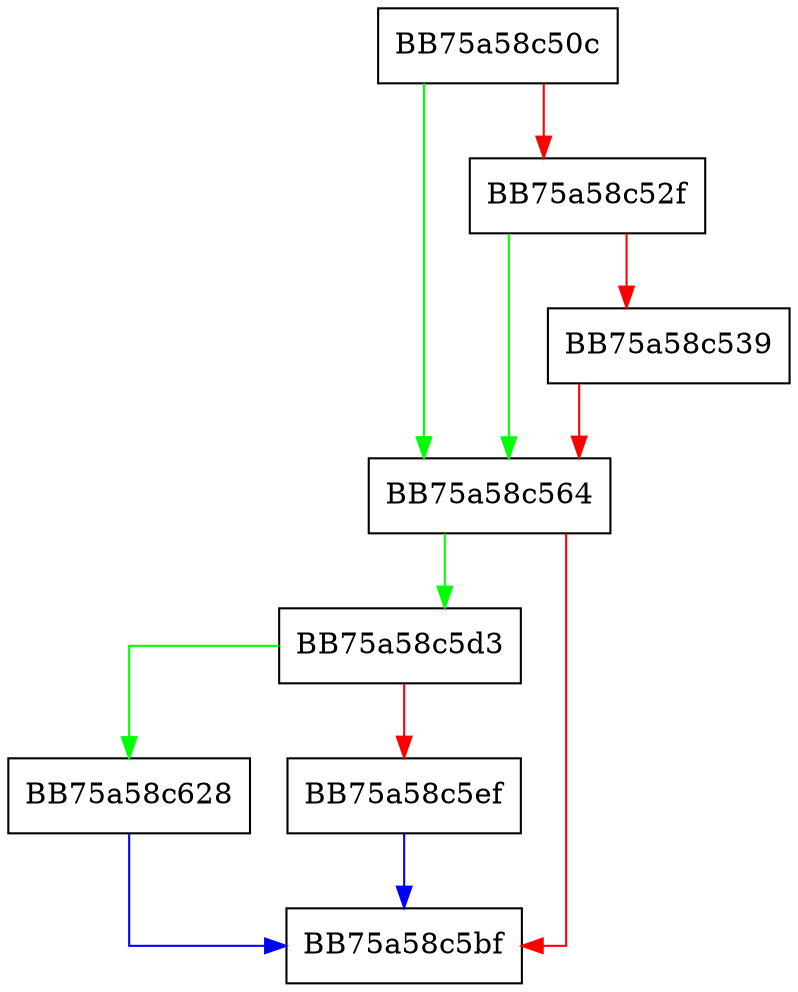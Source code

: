 digraph VFS_FindNextFile {
  node [shape="box"];
  graph [splines=ortho];
  BB75a58c50c -> BB75a58c564 [color="green"];
  BB75a58c50c -> BB75a58c52f [color="red"];
  BB75a58c52f -> BB75a58c564 [color="green"];
  BB75a58c52f -> BB75a58c539 [color="red"];
  BB75a58c539 -> BB75a58c564 [color="red"];
  BB75a58c564 -> BB75a58c5d3 [color="green"];
  BB75a58c564 -> BB75a58c5bf [color="red"];
  BB75a58c5d3 -> BB75a58c628 [color="green"];
  BB75a58c5d3 -> BB75a58c5ef [color="red"];
  BB75a58c5ef -> BB75a58c5bf [color="blue"];
  BB75a58c628 -> BB75a58c5bf [color="blue"];
}